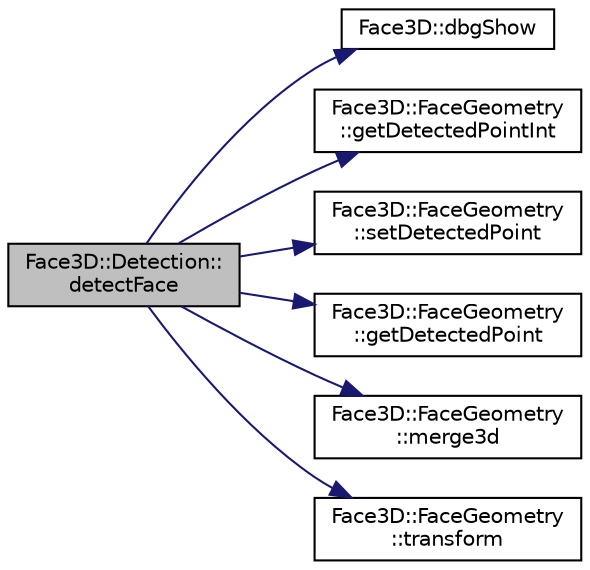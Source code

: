 digraph "Face3D::Detection::detectFace"
{
  edge [fontname="Helvetica",fontsize="10",labelfontname="Helvetica",labelfontsize="10"];
  node [fontname="Helvetica",fontsize="10",shape=record];
  rankdir="LR";
  Node1 [label="Face3D::Detection::\ldetectFace",height=0.2,width=0.4,color="black", fillcolor="grey75", style="filled", fontcolor="black"];
  Node1 -> Node2 [color="midnightblue",fontsize="10",style="solid",fontname="Helvetica"];
  Node2 [label="Face3D::dbgShow",height=0.2,width=0.4,color="black", fillcolor="white", style="filled",URL="$namespace_face3_d.html#a3b895408a6257eb9b7cfdbaec770e356"];
  Node1 -> Node3 [color="midnightblue",fontsize="10",style="solid",fontname="Helvetica"];
  Node3 [label="Face3D::FaceGeometry\l::getDetectedPointInt",height=0.2,width=0.4,color="black", fillcolor="white", style="filled",URL="$class_face3_d_1_1_face_geometry.html#a3c4e46361330951648193f24b8a5329d"];
  Node1 -> Node4 [color="midnightblue",fontsize="10",style="solid",fontname="Helvetica"];
  Node4 [label="Face3D::FaceGeometry\l::setDetectedPoint",height=0.2,width=0.4,color="black", fillcolor="white", style="filled",URL="$class_face3_d_1_1_face_geometry.html#a0cbcfd1b63284e1d1fa1f91a87b8f06a"];
  Node1 -> Node5 [color="midnightblue",fontsize="10",style="solid",fontname="Helvetica"];
  Node5 [label="Face3D::FaceGeometry\l::getDetectedPoint",height=0.2,width=0.4,color="black", fillcolor="white", style="filled",URL="$class_face3_d_1_1_face_geometry.html#a9ce57cf061663a02267d9fee423dbc73"];
  Node1 -> Node6 [color="midnightblue",fontsize="10",style="solid",fontname="Helvetica"];
  Node6 [label="Face3D::FaceGeometry\l::merge3d",height=0.2,width=0.4,color="black", fillcolor="white", style="filled",URL="$class_face3_d_1_1_face_geometry.html#a653c167dc85c8eb861fa8fba73ecfd72"];
  Node1 -> Node7 [color="midnightblue",fontsize="10",style="solid",fontname="Helvetica"];
  Node7 [label="Face3D::FaceGeometry\l::transform",height=0.2,width=0.4,color="black", fillcolor="white", style="filled",URL="$class_face3_d_1_1_face_geometry.html#a876baec2ea039287ec5d45784d9b0242"];
}
